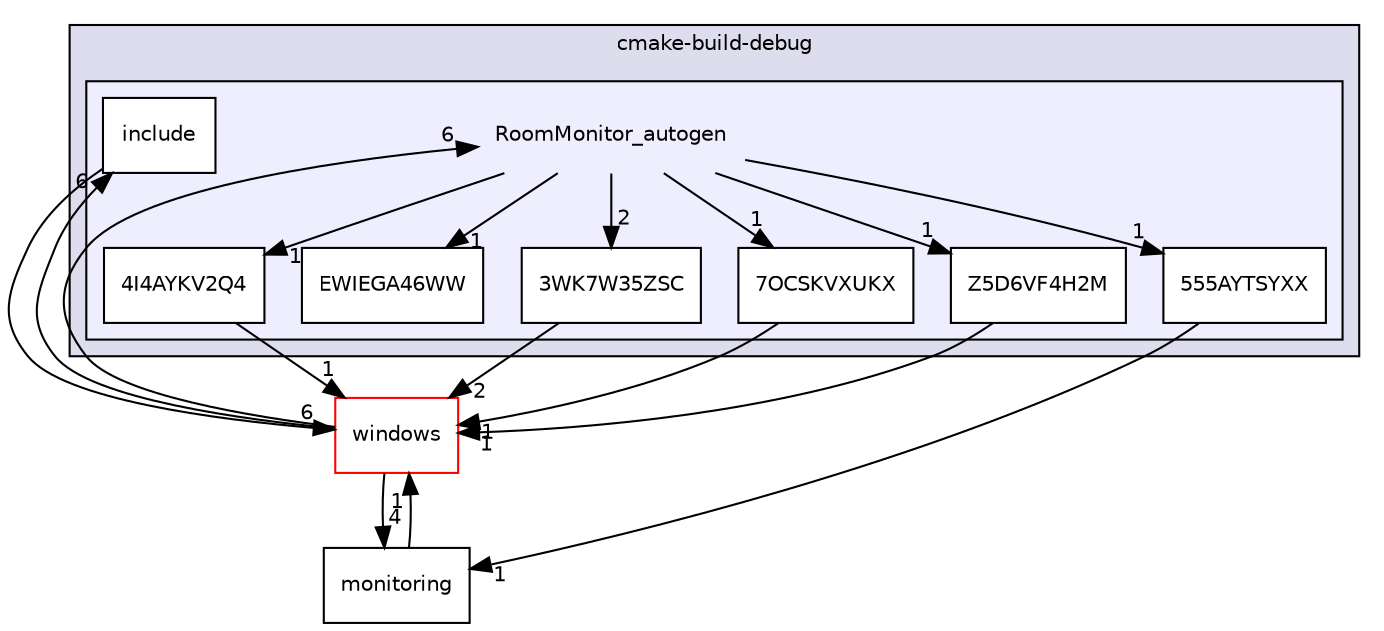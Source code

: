 digraph "cmake-build-debug/RoomMonitor_autogen" {
  compound=true
  node [ fontsize="10", fontname="Helvetica"];
  edge [ labelfontsize="10", labelfontname="Helvetica"];
  subgraph clusterdir_95e29a8b8ee7c54052c171a88bb95675 {
    graph [ bgcolor="#ddddee", pencolor="black", label="cmake-build-debug" fontname="Helvetica", fontsize="10", URL="dir_95e29a8b8ee7c54052c171a88bb95675.html"]
  subgraph clusterdir_3effc713f1c3c2e847b1a9c1e2d4ebed {
    graph [ bgcolor="#eeeeff", pencolor="black", label="" URL="dir_3effc713f1c3c2e847b1a9c1e2d4ebed.html"];
    dir_3effc713f1c3c2e847b1a9c1e2d4ebed [shape=plaintext label="RoomMonitor_autogen"];
    dir_e8c8aea05d5d29ad1813c23adabb41d4 [shape=box label="3WK7W35ZSC" color="black" fillcolor="white" style="filled" URL="dir_e8c8aea05d5d29ad1813c23adabb41d4.html"];
    dir_c59bf03e58074254f0957dd14b8625ad [shape=box label="4I4AYKV2Q4" color="black" fillcolor="white" style="filled" URL="dir_c59bf03e58074254f0957dd14b8625ad.html"];
    dir_dff020402de8d30c378a2a4d3b452865 [shape=box label="555AYTSYXX" color="black" fillcolor="white" style="filled" URL="dir_dff020402de8d30c378a2a4d3b452865.html"];
    dir_d8ea133112b589bc1c29e73811634137 [shape=box label="7OCSKVXUKX" color="black" fillcolor="white" style="filled" URL="dir_d8ea133112b589bc1c29e73811634137.html"];
    dir_3e39147ef827e175a9db6321529b2601 [shape=box label="EWIEGA46WW" color="black" fillcolor="white" style="filled" URL="dir_3e39147ef827e175a9db6321529b2601.html"];
    dir_83a48cc1cca9248a9f49be32e1a41579 [shape=box label="include" color="black" fillcolor="white" style="filled" URL="dir_83a48cc1cca9248a9f49be32e1a41579.html"];
    dir_27ebeac55f321a1adf018a5114d36bcb [shape=box label="Z5D6VF4H2M" color="black" fillcolor="white" style="filled" URL="dir_27ebeac55f321a1adf018a5114d36bcb.html"];
  }
  }
  dir_fe549de2418b81853b5f194edb4a7f34 [shape=box label="windows" fillcolor="white" style="filled" color="red" URL="dir_fe549de2418b81853b5f194edb4a7f34.html"];
  dir_62029a7095150ca557d10310a8fae4d0 [shape=box label="monitoring" URL="dir_62029a7095150ca557d10310a8fae4d0.html"];
  dir_3effc713f1c3c2e847b1a9c1e2d4ebed->dir_e8c8aea05d5d29ad1813c23adabb41d4 [headlabel="2", labeldistance=1.5 headhref="dir_000016_000017.html"];
  dir_3effc713f1c3c2e847b1a9c1e2d4ebed->dir_c59bf03e58074254f0957dd14b8625ad [headlabel="1", labeldistance=1.5 headhref="dir_000016_000018.html"];
  dir_3effc713f1c3c2e847b1a9c1e2d4ebed->dir_27ebeac55f321a1adf018a5114d36bcb [headlabel="1", labeldistance=1.5 headhref="dir_000016_000023.html"];
  dir_3effc713f1c3c2e847b1a9c1e2d4ebed->dir_3e39147ef827e175a9db6321529b2601 [headlabel="1", labeldistance=1.5 headhref="dir_000016_000021.html"];
  dir_3effc713f1c3c2e847b1a9c1e2d4ebed->dir_dff020402de8d30c378a2a4d3b452865 [headlabel="1", labeldistance=1.5 headhref="dir_000016_000019.html"];
  dir_3effc713f1c3c2e847b1a9c1e2d4ebed->dir_d8ea133112b589bc1c29e73811634137 [headlabel="1", labeldistance=1.5 headhref="dir_000016_000020.html"];
  dir_e8c8aea05d5d29ad1813c23adabb41d4->dir_fe549de2418b81853b5f194edb4a7f34 [headlabel="2", labeldistance=1.5 headhref="dir_000017_000025.html"];
  dir_fe549de2418b81853b5f194edb4a7f34->dir_3effc713f1c3c2e847b1a9c1e2d4ebed [headlabel="6", labeldistance=1.5 headhref="dir_000025_000016.html"];
  dir_fe549de2418b81853b5f194edb4a7f34->dir_83a48cc1cca9248a9f49be32e1a41579 [headlabel="6", labeldistance=1.5 headhref="dir_000025_000022.html"];
  dir_fe549de2418b81853b5f194edb4a7f34->dir_62029a7095150ca557d10310a8fae4d0 [headlabel="4", labeldistance=1.5 headhref="dir_000025_000024.html"];
  dir_83a48cc1cca9248a9f49be32e1a41579->dir_fe549de2418b81853b5f194edb4a7f34 [headlabel="6", labeldistance=1.5 headhref="dir_000022_000025.html"];
  dir_c59bf03e58074254f0957dd14b8625ad->dir_fe549de2418b81853b5f194edb4a7f34 [headlabel="1", labeldistance=1.5 headhref="dir_000018_000025.html"];
  dir_27ebeac55f321a1adf018a5114d36bcb->dir_fe549de2418b81853b5f194edb4a7f34 [headlabel="1", labeldistance=1.5 headhref="dir_000023_000025.html"];
  dir_62029a7095150ca557d10310a8fae4d0->dir_fe549de2418b81853b5f194edb4a7f34 [headlabel="1", labeldistance=1.5 headhref="dir_000024_000025.html"];
  dir_dff020402de8d30c378a2a4d3b452865->dir_62029a7095150ca557d10310a8fae4d0 [headlabel="1", labeldistance=1.5 headhref="dir_000019_000024.html"];
  dir_d8ea133112b589bc1c29e73811634137->dir_fe549de2418b81853b5f194edb4a7f34 [headlabel="1", labeldistance=1.5 headhref="dir_000020_000025.html"];
}
